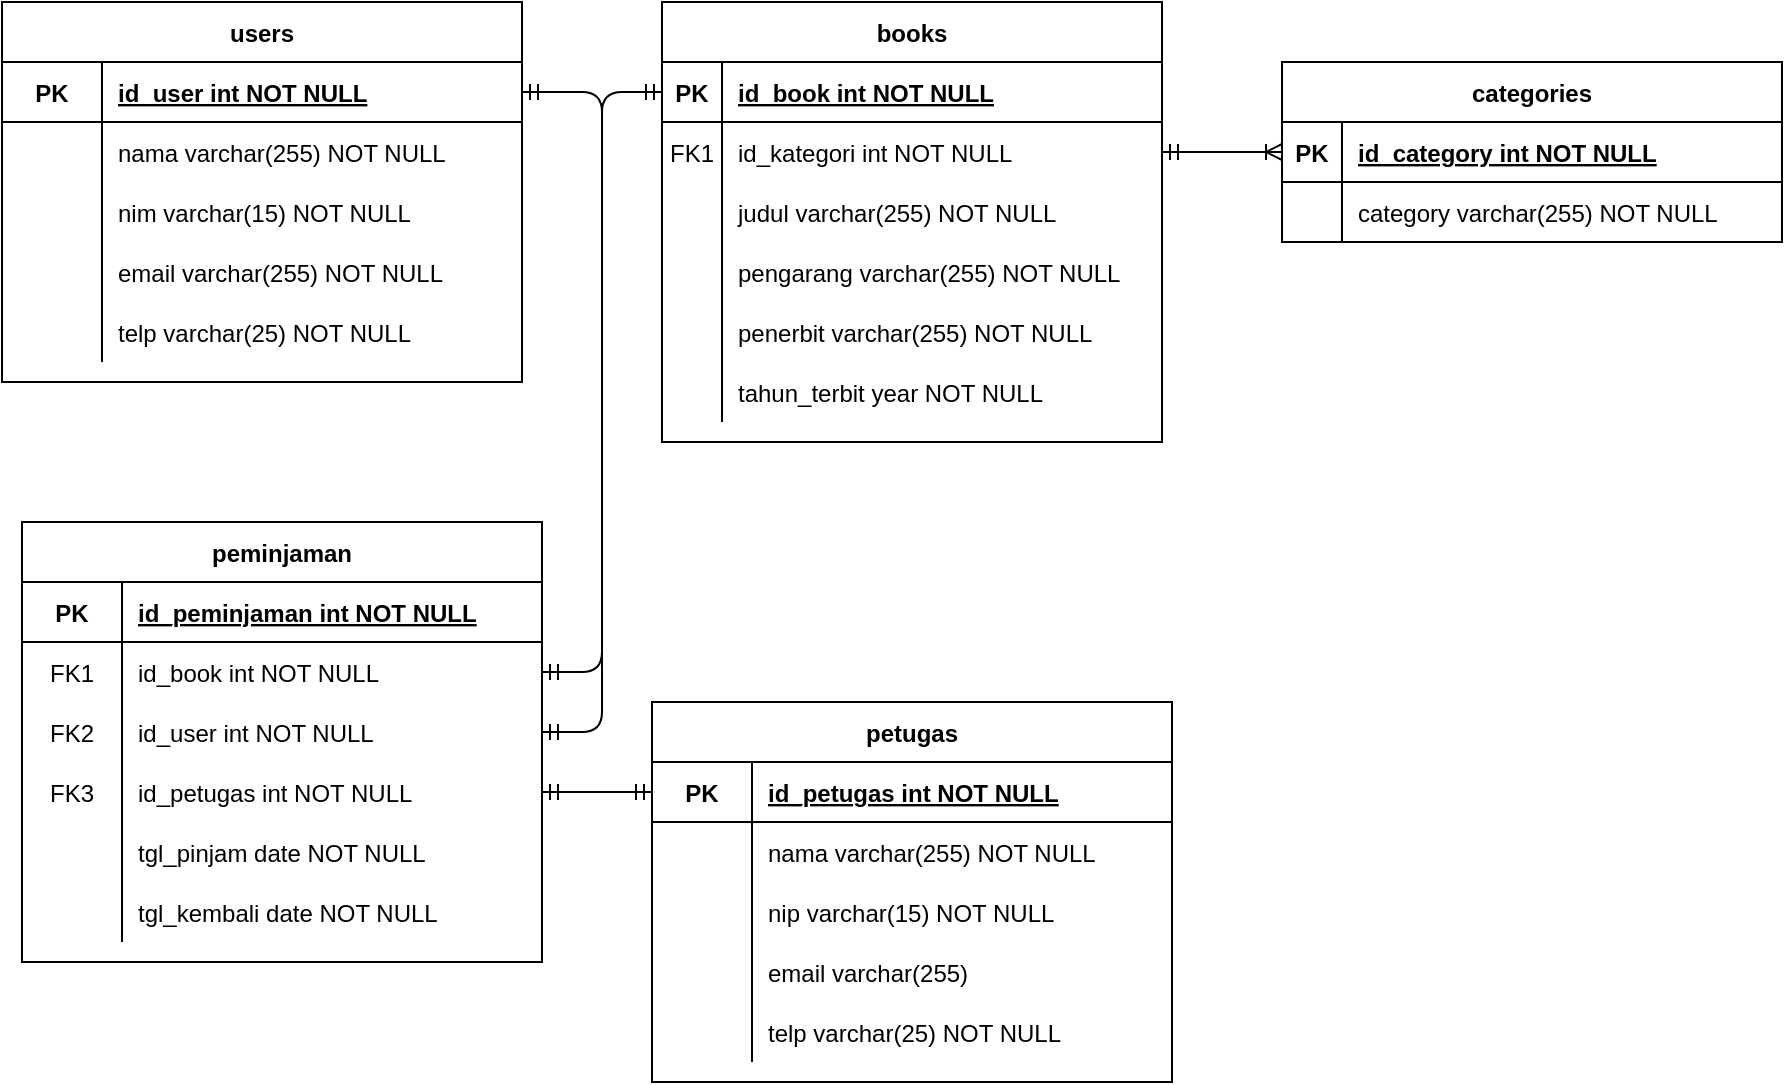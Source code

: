 <mxfile version="14.1.3" type="device"><diagram id="R2lEEEUBdFMjLlhIrx00" name="Page-1"><mxGraphModel dx="1038" dy="617" grid="1" gridSize="10" guides="1" tooltips="1" connect="1" arrows="1" fold="1" page="1" pageScale="1" pageWidth="850" pageHeight="1100" math="0" shadow="0" extFonts="Permanent Marker^https://fonts.googleapis.com/css?family=Permanent+Marker"><root><mxCell id="0"/><mxCell id="1" parent="0"/><mxCell id="C-vyLk0tnHw3VtMMgP7b-2" value="books" style="shape=table;startSize=30;container=1;collapsible=1;childLayout=tableLayout;fixedRows=1;rowLines=0;fontStyle=1;align=center;resizeLast=1;" parent="1" vertex="1"><mxGeometry x="450" y="120" width="250" height="220" as="geometry"/></mxCell><mxCell id="C-vyLk0tnHw3VtMMgP7b-3" value="" style="shape=partialRectangle;collapsible=0;dropTarget=0;pointerEvents=0;fillColor=none;points=[[0,0.5],[1,0.5]];portConstraint=eastwest;top=0;left=0;right=0;bottom=1;" parent="C-vyLk0tnHw3VtMMgP7b-2" vertex="1"><mxGeometry y="30" width="250" height="30" as="geometry"/></mxCell><mxCell id="C-vyLk0tnHw3VtMMgP7b-4" value="PK" style="shape=partialRectangle;overflow=hidden;connectable=0;fillColor=none;top=0;left=0;bottom=0;right=0;fontStyle=1;" parent="C-vyLk0tnHw3VtMMgP7b-3" vertex="1"><mxGeometry width="30" height="30" as="geometry"/></mxCell><mxCell id="C-vyLk0tnHw3VtMMgP7b-5" value="id_book int NOT NULL " style="shape=partialRectangle;overflow=hidden;connectable=0;fillColor=none;top=0;left=0;bottom=0;right=0;align=left;spacingLeft=6;fontStyle=5;" parent="C-vyLk0tnHw3VtMMgP7b-3" vertex="1"><mxGeometry x="30" width="220" height="30" as="geometry"/></mxCell><mxCell id="C-vyLk0tnHw3VtMMgP7b-6" value="" style="shape=partialRectangle;collapsible=0;dropTarget=0;pointerEvents=0;fillColor=none;points=[[0,0.5],[1,0.5]];portConstraint=eastwest;top=0;left=0;right=0;bottom=0;" parent="C-vyLk0tnHw3VtMMgP7b-2" vertex="1"><mxGeometry y="60" width="250" height="30" as="geometry"/></mxCell><mxCell id="C-vyLk0tnHw3VtMMgP7b-7" value="FK1" style="shape=partialRectangle;overflow=hidden;connectable=0;fillColor=none;top=0;left=0;bottom=0;right=0;" parent="C-vyLk0tnHw3VtMMgP7b-6" vertex="1"><mxGeometry width="30" height="30" as="geometry"/></mxCell><mxCell id="C-vyLk0tnHw3VtMMgP7b-8" value="id_kategori int NOT NULL" style="shape=partialRectangle;overflow=hidden;connectable=0;fillColor=none;top=0;left=0;bottom=0;right=0;align=left;spacingLeft=6;" parent="C-vyLk0tnHw3VtMMgP7b-6" vertex="1"><mxGeometry x="30" width="220" height="30" as="geometry"/></mxCell><mxCell id="C-vyLk0tnHw3VtMMgP7b-9" value="" style="shape=partialRectangle;collapsible=0;dropTarget=0;pointerEvents=0;fillColor=none;points=[[0,0.5],[1,0.5]];portConstraint=eastwest;top=0;left=0;right=0;bottom=0;" parent="C-vyLk0tnHw3VtMMgP7b-2" vertex="1"><mxGeometry y="90" width="250" height="30" as="geometry"/></mxCell><mxCell id="C-vyLk0tnHw3VtMMgP7b-10" value="" style="shape=partialRectangle;overflow=hidden;connectable=0;fillColor=none;top=0;left=0;bottom=0;right=0;" parent="C-vyLk0tnHw3VtMMgP7b-9" vertex="1"><mxGeometry width="30" height="30" as="geometry"/></mxCell><mxCell id="C-vyLk0tnHw3VtMMgP7b-11" value="judul varchar(255) NOT NULL" style="shape=partialRectangle;overflow=hidden;connectable=0;fillColor=none;top=0;left=0;bottom=0;right=0;align=left;spacingLeft=6;" parent="C-vyLk0tnHw3VtMMgP7b-9" vertex="1"><mxGeometry x="30" width="220" height="30" as="geometry"/></mxCell><mxCell id="diD2qz0vRANWgJotdl1_-10" value="" style="shape=partialRectangle;collapsible=0;dropTarget=0;pointerEvents=0;fillColor=none;points=[[0,0.5],[1,0.5]];portConstraint=eastwest;top=0;left=0;right=0;bottom=0;" vertex="1" parent="C-vyLk0tnHw3VtMMgP7b-2"><mxGeometry y="120" width="250" height="30" as="geometry"/></mxCell><mxCell id="diD2qz0vRANWgJotdl1_-11" value="" style="shape=partialRectangle;overflow=hidden;connectable=0;fillColor=none;top=0;left=0;bottom=0;right=0;" vertex="1" parent="diD2qz0vRANWgJotdl1_-10"><mxGeometry width="30" height="30" as="geometry"/></mxCell><mxCell id="diD2qz0vRANWgJotdl1_-12" value="pengarang varchar(255) NOT NULL" style="shape=partialRectangle;overflow=hidden;connectable=0;fillColor=none;top=0;left=0;bottom=0;right=0;align=left;spacingLeft=6;" vertex="1" parent="diD2qz0vRANWgJotdl1_-10"><mxGeometry x="30" width="220" height="30" as="geometry"/></mxCell><mxCell id="diD2qz0vRANWgJotdl1_-13" value="" style="shape=partialRectangle;collapsible=0;dropTarget=0;pointerEvents=0;fillColor=none;points=[[0,0.5],[1,0.5]];portConstraint=eastwest;top=0;left=0;right=0;bottom=0;" vertex="1" parent="C-vyLk0tnHw3VtMMgP7b-2"><mxGeometry y="150" width="250" height="30" as="geometry"/></mxCell><mxCell id="diD2qz0vRANWgJotdl1_-14" value="" style="shape=partialRectangle;overflow=hidden;connectable=0;fillColor=none;top=0;left=0;bottom=0;right=0;" vertex="1" parent="diD2qz0vRANWgJotdl1_-13"><mxGeometry width="30" height="30" as="geometry"/></mxCell><mxCell id="diD2qz0vRANWgJotdl1_-15" value="penerbit varchar(255) NOT NULL" style="shape=partialRectangle;overflow=hidden;connectable=0;fillColor=none;top=0;left=0;bottom=0;right=0;align=left;spacingLeft=6;" vertex="1" parent="diD2qz0vRANWgJotdl1_-13"><mxGeometry x="30" width="220" height="30" as="geometry"/></mxCell><mxCell id="diD2qz0vRANWgJotdl1_-16" value="" style="shape=partialRectangle;collapsible=0;dropTarget=0;pointerEvents=0;fillColor=none;points=[[0,0.5],[1,0.5]];portConstraint=eastwest;top=0;left=0;right=0;bottom=0;" vertex="1" parent="C-vyLk0tnHw3VtMMgP7b-2"><mxGeometry y="180" width="250" height="30" as="geometry"/></mxCell><mxCell id="diD2qz0vRANWgJotdl1_-17" value="" style="shape=partialRectangle;overflow=hidden;connectable=0;fillColor=none;top=0;left=0;bottom=0;right=0;" vertex="1" parent="diD2qz0vRANWgJotdl1_-16"><mxGeometry width="30" height="30" as="geometry"/></mxCell><mxCell id="diD2qz0vRANWgJotdl1_-18" value="tahun_terbit year NOT NULL" style="shape=partialRectangle;overflow=hidden;connectable=0;fillColor=none;top=0;left=0;bottom=0;right=0;align=left;spacingLeft=6;" vertex="1" parent="diD2qz0vRANWgJotdl1_-16"><mxGeometry x="30" width="220" height="30" as="geometry"/></mxCell><mxCell id="C-vyLk0tnHw3VtMMgP7b-13" value="categories" style="shape=table;startSize=30;container=1;collapsible=1;childLayout=tableLayout;fixedRows=1;rowLines=0;fontStyle=1;align=center;resizeLast=1;" parent="1" vertex="1"><mxGeometry x="760" y="150" width="250" height="90" as="geometry"/></mxCell><mxCell id="C-vyLk0tnHw3VtMMgP7b-14" value="" style="shape=partialRectangle;collapsible=0;dropTarget=0;pointerEvents=0;fillColor=none;points=[[0,0.5],[1,0.5]];portConstraint=eastwest;top=0;left=0;right=0;bottom=1;" parent="C-vyLk0tnHw3VtMMgP7b-13" vertex="1"><mxGeometry y="30" width="250" height="30" as="geometry"/></mxCell><mxCell id="C-vyLk0tnHw3VtMMgP7b-15" value="PK" style="shape=partialRectangle;overflow=hidden;connectable=0;fillColor=none;top=0;left=0;bottom=0;right=0;fontStyle=1;" parent="C-vyLk0tnHw3VtMMgP7b-14" vertex="1"><mxGeometry width="30" height="30" as="geometry"/></mxCell><mxCell id="C-vyLk0tnHw3VtMMgP7b-16" value="id_category int NOT NULL " style="shape=partialRectangle;overflow=hidden;connectable=0;fillColor=none;top=0;left=0;bottom=0;right=0;align=left;spacingLeft=6;fontStyle=5;" parent="C-vyLk0tnHw3VtMMgP7b-14" vertex="1"><mxGeometry x="30" width="220" height="30" as="geometry"/></mxCell><mxCell id="C-vyLk0tnHw3VtMMgP7b-17" value="" style="shape=partialRectangle;collapsible=0;dropTarget=0;pointerEvents=0;fillColor=none;points=[[0,0.5],[1,0.5]];portConstraint=eastwest;top=0;left=0;right=0;bottom=0;" parent="C-vyLk0tnHw3VtMMgP7b-13" vertex="1"><mxGeometry y="60" width="250" height="30" as="geometry"/></mxCell><mxCell id="C-vyLk0tnHw3VtMMgP7b-18" value="" style="shape=partialRectangle;overflow=hidden;connectable=0;fillColor=none;top=0;left=0;bottom=0;right=0;" parent="C-vyLk0tnHw3VtMMgP7b-17" vertex="1"><mxGeometry width="30" height="30" as="geometry"/></mxCell><mxCell id="C-vyLk0tnHw3VtMMgP7b-19" value="category varchar(255) NOT NULL" style="shape=partialRectangle;overflow=hidden;connectable=0;fillColor=none;top=0;left=0;bottom=0;right=0;align=left;spacingLeft=6;" parent="C-vyLk0tnHw3VtMMgP7b-17" vertex="1"><mxGeometry x="30" width="220" height="30" as="geometry"/></mxCell><mxCell id="C-vyLk0tnHw3VtMMgP7b-23" value="users" style="shape=table;startSize=30;container=1;collapsible=1;childLayout=tableLayout;fixedRows=1;rowLines=0;fontStyle=1;align=center;resizeLast=1;" parent="1" vertex="1"><mxGeometry x="120" y="120" width="260" height="190" as="geometry"/></mxCell><mxCell id="C-vyLk0tnHw3VtMMgP7b-24" value="" style="shape=partialRectangle;collapsible=0;dropTarget=0;pointerEvents=0;fillColor=none;points=[[0,0.5],[1,0.5]];portConstraint=eastwest;top=0;left=0;right=0;bottom=1;" parent="C-vyLk0tnHw3VtMMgP7b-23" vertex="1"><mxGeometry y="30" width="260" height="30" as="geometry"/></mxCell><mxCell id="C-vyLk0tnHw3VtMMgP7b-25" value="PK" style="shape=partialRectangle;overflow=hidden;connectable=0;fillColor=none;top=0;left=0;bottom=0;right=0;fontStyle=1;" parent="C-vyLk0tnHw3VtMMgP7b-24" vertex="1"><mxGeometry width="50" height="30" as="geometry"/></mxCell><mxCell id="C-vyLk0tnHw3VtMMgP7b-26" value="id_user int NOT NULL" style="shape=partialRectangle;overflow=hidden;connectable=0;fillColor=none;top=0;left=0;bottom=0;right=0;align=left;spacingLeft=6;fontStyle=5;" parent="C-vyLk0tnHw3VtMMgP7b-24" vertex="1"><mxGeometry x="50" width="210" height="30" as="geometry"/></mxCell><mxCell id="C-vyLk0tnHw3VtMMgP7b-27" value="" style="shape=partialRectangle;collapsible=0;dropTarget=0;pointerEvents=0;fillColor=none;points=[[0,0.5],[1,0.5]];portConstraint=eastwest;top=0;left=0;right=0;bottom=0;" parent="C-vyLk0tnHw3VtMMgP7b-23" vertex="1"><mxGeometry y="60" width="260" height="30" as="geometry"/></mxCell><mxCell id="C-vyLk0tnHw3VtMMgP7b-28" value="" style="shape=partialRectangle;overflow=hidden;connectable=0;fillColor=none;top=0;left=0;bottom=0;right=0;" parent="C-vyLk0tnHw3VtMMgP7b-27" vertex="1"><mxGeometry width="50" height="30" as="geometry"/></mxCell><mxCell id="C-vyLk0tnHw3VtMMgP7b-29" value="nama varchar(255) NOT NULL" style="shape=partialRectangle;overflow=hidden;connectable=0;fillColor=none;top=0;left=0;bottom=0;right=0;align=left;spacingLeft=6;" parent="C-vyLk0tnHw3VtMMgP7b-27" vertex="1"><mxGeometry x="50" width="210" height="30" as="geometry"/></mxCell><mxCell id="diD2qz0vRANWgJotdl1_-1" value="" style="shape=partialRectangle;collapsible=0;dropTarget=0;pointerEvents=0;fillColor=none;points=[[0,0.5],[1,0.5]];portConstraint=eastwest;top=0;left=0;right=0;bottom=0;" vertex="1" parent="C-vyLk0tnHw3VtMMgP7b-23"><mxGeometry y="90" width="260" height="30" as="geometry"/></mxCell><mxCell id="diD2qz0vRANWgJotdl1_-2" value="" style="shape=partialRectangle;overflow=hidden;connectable=0;fillColor=none;top=0;left=0;bottom=0;right=0;" vertex="1" parent="diD2qz0vRANWgJotdl1_-1"><mxGeometry width="50" height="30" as="geometry"/></mxCell><mxCell id="diD2qz0vRANWgJotdl1_-3" value="nim varchar(15) NOT NULL" style="shape=partialRectangle;overflow=hidden;connectable=0;fillColor=none;top=0;left=0;bottom=0;right=0;align=left;spacingLeft=6;" vertex="1" parent="diD2qz0vRANWgJotdl1_-1"><mxGeometry x="50" width="210" height="30" as="geometry"/></mxCell><mxCell id="diD2qz0vRANWgJotdl1_-4" value="" style="shape=partialRectangle;collapsible=0;dropTarget=0;pointerEvents=0;fillColor=none;points=[[0,0.5],[1,0.5]];portConstraint=eastwest;top=0;left=0;right=0;bottom=0;" vertex="1" parent="C-vyLk0tnHw3VtMMgP7b-23"><mxGeometry y="120" width="260" height="30" as="geometry"/></mxCell><mxCell id="diD2qz0vRANWgJotdl1_-5" value="" style="shape=partialRectangle;overflow=hidden;connectable=0;fillColor=none;top=0;left=0;bottom=0;right=0;" vertex="1" parent="diD2qz0vRANWgJotdl1_-4"><mxGeometry width="50" height="30" as="geometry"/></mxCell><mxCell id="diD2qz0vRANWgJotdl1_-6" value="email varchar(255) NOT NULL" style="shape=partialRectangle;overflow=hidden;connectable=0;fillColor=none;top=0;left=0;bottom=0;right=0;align=left;spacingLeft=6;" vertex="1" parent="diD2qz0vRANWgJotdl1_-4"><mxGeometry x="50" width="210" height="30" as="geometry"/></mxCell><mxCell id="diD2qz0vRANWgJotdl1_-7" value="" style="shape=partialRectangle;collapsible=0;dropTarget=0;pointerEvents=0;fillColor=none;points=[[0,0.5],[1,0.5]];portConstraint=eastwest;top=0;left=0;right=0;bottom=0;" vertex="1" parent="C-vyLk0tnHw3VtMMgP7b-23"><mxGeometry y="150" width="260" height="30" as="geometry"/></mxCell><mxCell id="diD2qz0vRANWgJotdl1_-8" value="" style="shape=partialRectangle;overflow=hidden;connectable=0;fillColor=none;top=0;left=0;bottom=0;right=0;" vertex="1" parent="diD2qz0vRANWgJotdl1_-7"><mxGeometry width="50" height="30" as="geometry"/></mxCell><mxCell id="diD2qz0vRANWgJotdl1_-9" value="telp varchar(25) NOT NULL" style="shape=partialRectangle;overflow=hidden;connectable=0;fillColor=none;top=0;left=0;bottom=0;right=0;align=left;spacingLeft=6;" vertex="1" parent="diD2qz0vRANWgJotdl1_-7"><mxGeometry x="50" width="210" height="30" as="geometry"/></mxCell><mxCell id="diD2qz0vRANWgJotdl1_-19" value="peminjaman" style="shape=table;startSize=30;container=1;collapsible=1;childLayout=tableLayout;fixedRows=1;rowLines=0;fontStyle=1;align=center;resizeLast=1;" vertex="1" parent="1"><mxGeometry x="130" y="380" width="260" height="220" as="geometry"/></mxCell><mxCell id="diD2qz0vRANWgJotdl1_-20" value="" style="shape=partialRectangle;collapsible=0;dropTarget=0;pointerEvents=0;fillColor=none;points=[[0,0.5],[1,0.5]];portConstraint=eastwest;top=0;left=0;right=0;bottom=1;" vertex="1" parent="diD2qz0vRANWgJotdl1_-19"><mxGeometry y="30" width="260" height="30" as="geometry"/></mxCell><mxCell id="diD2qz0vRANWgJotdl1_-21" value="PK" style="shape=partialRectangle;overflow=hidden;connectable=0;fillColor=none;top=0;left=0;bottom=0;right=0;fontStyle=1;" vertex="1" parent="diD2qz0vRANWgJotdl1_-20"><mxGeometry width="50" height="30" as="geometry"/></mxCell><mxCell id="diD2qz0vRANWgJotdl1_-22" value="id_peminjaman int NOT NULL" style="shape=partialRectangle;overflow=hidden;connectable=0;fillColor=none;top=0;left=0;bottom=0;right=0;align=left;spacingLeft=6;fontStyle=5;" vertex="1" parent="diD2qz0vRANWgJotdl1_-20"><mxGeometry x="50" width="210" height="30" as="geometry"/></mxCell><mxCell id="diD2qz0vRANWgJotdl1_-23" value="" style="shape=partialRectangle;collapsible=0;dropTarget=0;pointerEvents=0;fillColor=none;points=[[0,0.5],[1,0.5]];portConstraint=eastwest;top=0;left=0;right=0;bottom=0;" vertex="1" parent="diD2qz0vRANWgJotdl1_-19"><mxGeometry y="60" width="260" height="30" as="geometry"/></mxCell><mxCell id="diD2qz0vRANWgJotdl1_-24" value="FK1" style="shape=partialRectangle;overflow=hidden;connectable=0;fillColor=none;top=0;left=0;bottom=0;right=0;" vertex="1" parent="diD2qz0vRANWgJotdl1_-23"><mxGeometry width="50" height="30" as="geometry"/></mxCell><mxCell id="diD2qz0vRANWgJotdl1_-25" value="id_book int NOT NULL" style="shape=partialRectangle;overflow=hidden;connectable=0;fillColor=none;top=0;left=0;bottom=0;right=0;align=left;spacingLeft=6;" vertex="1" parent="diD2qz0vRANWgJotdl1_-23"><mxGeometry x="50" width="210" height="30" as="geometry"/></mxCell><mxCell id="diD2qz0vRANWgJotdl1_-26" value="" style="shape=partialRectangle;collapsible=0;dropTarget=0;pointerEvents=0;fillColor=none;points=[[0,0.5],[1,0.5]];portConstraint=eastwest;top=0;left=0;right=0;bottom=0;" vertex="1" parent="diD2qz0vRANWgJotdl1_-19"><mxGeometry y="90" width="260" height="30" as="geometry"/></mxCell><mxCell id="diD2qz0vRANWgJotdl1_-27" value="FK2" style="shape=partialRectangle;overflow=hidden;connectable=0;fillColor=none;top=0;left=0;bottom=0;right=0;" vertex="1" parent="diD2qz0vRANWgJotdl1_-26"><mxGeometry width="50" height="30" as="geometry"/></mxCell><mxCell id="diD2qz0vRANWgJotdl1_-28" value="id_user int NOT NULL" style="shape=partialRectangle;overflow=hidden;connectable=0;fillColor=none;top=0;left=0;bottom=0;right=0;align=left;spacingLeft=6;" vertex="1" parent="diD2qz0vRANWgJotdl1_-26"><mxGeometry x="50" width="210" height="30" as="geometry"/></mxCell><mxCell id="diD2qz0vRANWgJotdl1_-35" value="" style="shape=partialRectangle;collapsible=0;dropTarget=0;pointerEvents=0;fillColor=none;points=[[0,0.5],[1,0.5]];portConstraint=eastwest;top=0;left=0;right=0;bottom=0;" vertex="1" parent="diD2qz0vRANWgJotdl1_-19"><mxGeometry y="120" width="260" height="30" as="geometry"/></mxCell><mxCell id="diD2qz0vRANWgJotdl1_-36" value="FK3" style="shape=partialRectangle;overflow=hidden;connectable=0;fillColor=none;top=0;left=0;bottom=0;right=0;" vertex="1" parent="diD2qz0vRANWgJotdl1_-35"><mxGeometry width="50" height="30" as="geometry"/></mxCell><mxCell id="diD2qz0vRANWgJotdl1_-37" value="id_petugas int NOT NULL" style="shape=partialRectangle;overflow=hidden;connectable=0;fillColor=none;top=0;left=0;bottom=0;right=0;align=left;spacingLeft=6;" vertex="1" parent="diD2qz0vRANWgJotdl1_-35"><mxGeometry x="50" width="210" height="30" as="geometry"/></mxCell><mxCell id="diD2qz0vRANWgJotdl1_-29" value="" style="shape=partialRectangle;collapsible=0;dropTarget=0;pointerEvents=0;fillColor=none;points=[[0,0.5],[1,0.5]];portConstraint=eastwest;top=0;left=0;right=0;bottom=0;" vertex="1" parent="diD2qz0vRANWgJotdl1_-19"><mxGeometry y="150" width="260" height="30" as="geometry"/></mxCell><mxCell id="diD2qz0vRANWgJotdl1_-30" value="" style="shape=partialRectangle;overflow=hidden;connectable=0;fillColor=none;top=0;left=0;bottom=0;right=0;" vertex="1" parent="diD2qz0vRANWgJotdl1_-29"><mxGeometry width="50" height="30" as="geometry"/></mxCell><mxCell id="diD2qz0vRANWgJotdl1_-31" value="tgl_pinjam date NOT NULL" style="shape=partialRectangle;overflow=hidden;connectable=0;fillColor=none;top=0;left=0;bottom=0;right=0;align=left;spacingLeft=6;" vertex="1" parent="diD2qz0vRANWgJotdl1_-29"><mxGeometry x="50" width="210" height="30" as="geometry"/></mxCell><mxCell id="diD2qz0vRANWgJotdl1_-32" value="" style="shape=partialRectangle;collapsible=0;dropTarget=0;pointerEvents=0;fillColor=none;points=[[0,0.5],[1,0.5]];portConstraint=eastwest;top=0;left=0;right=0;bottom=0;" vertex="1" parent="diD2qz0vRANWgJotdl1_-19"><mxGeometry y="180" width="260" height="30" as="geometry"/></mxCell><mxCell id="diD2qz0vRANWgJotdl1_-33" value="" style="shape=partialRectangle;overflow=hidden;connectable=0;fillColor=none;top=0;left=0;bottom=0;right=0;" vertex="1" parent="diD2qz0vRANWgJotdl1_-32"><mxGeometry width="50" height="30" as="geometry"/></mxCell><mxCell id="diD2qz0vRANWgJotdl1_-34" value="tgl_kembali date NOT NULL" style="shape=partialRectangle;overflow=hidden;connectable=0;fillColor=none;top=0;left=0;bottom=0;right=0;align=left;spacingLeft=6;" vertex="1" parent="diD2qz0vRANWgJotdl1_-32"><mxGeometry x="50" width="210" height="30" as="geometry"/></mxCell><mxCell id="diD2qz0vRANWgJotdl1_-38" value="petugas" style="shape=table;startSize=30;container=1;collapsible=1;childLayout=tableLayout;fixedRows=1;rowLines=0;fontStyle=1;align=center;resizeLast=1;" vertex="1" parent="1"><mxGeometry x="445" y="470" width="260" height="190" as="geometry"/></mxCell><mxCell id="diD2qz0vRANWgJotdl1_-39" value="" style="shape=partialRectangle;collapsible=0;dropTarget=0;pointerEvents=0;fillColor=none;points=[[0,0.5],[1,0.5]];portConstraint=eastwest;top=0;left=0;right=0;bottom=1;" vertex="1" parent="diD2qz0vRANWgJotdl1_-38"><mxGeometry y="30" width="260" height="30" as="geometry"/></mxCell><mxCell id="diD2qz0vRANWgJotdl1_-40" value="PK" style="shape=partialRectangle;overflow=hidden;connectable=0;fillColor=none;top=0;left=0;bottom=0;right=0;fontStyle=1;" vertex="1" parent="diD2qz0vRANWgJotdl1_-39"><mxGeometry width="50" height="30" as="geometry"/></mxCell><mxCell id="diD2qz0vRANWgJotdl1_-41" value="id_petugas int NOT NULL" style="shape=partialRectangle;overflow=hidden;connectable=0;fillColor=none;top=0;left=0;bottom=0;right=0;align=left;spacingLeft=6;fontStyle=5;" vertex="1" parent="diD2qz0vRANWgJotdl1_-39"><mxGeometry x="50" width="210" height="30" as="geometry"/></mxCell><mxCell id="diD2qz0vRANWgJotdl1_-42" value="" style="shape=partialRectangle;collapsible=0;dropTarget=0;pointerEvents=0;fillColor=none;points=[[0,0.5],[1,0.5]];portConstraint=eastwest;top=0;left=0;right=0;bottom=0;" vertex="1" parent="diD2qz0vRANWgJotdl1_-38"><mxGeometry y="60" width="260" height="30" as="geometry"/></mxCell><mxCell id="diD2qz0vRANWgJotdl1_-43" value="" style="shape=partialRectangle;overflow=hidden;connectable=0;fillColor=none;top=0;left=0;bottom=0;right=0;" vertex="1" parent="diD2qz0vRANWgJotdl1_-42"><mxGeometry width="50" height="30" as="geometry"/></mxCell><mxCell id="diD2qz0vRANWgJotdl1_-44" value="nama varchar(255) NOT NULL" style="shape=partialRectangle;overflow=hidden;connectable=0;fillColor=none;top=0;left=0;bottom=0;right=0;align=left;spacingLeft=6;" vertex="1" parent="diD2qz0vRANWgJotdl1_-42"><mxGeometry x="50" width="210" height="30" as="geometry"/></mxCell><mxCell id="diD2qz0vRANWgJotdl1_-45" value="" style="shape=partialRectangle;collapsible=0;dropTarget=0;pointerEvents=0;fillColor=none;points=[[0,0.5],[1,0.5]];portConstraint=eastwest;top=0;left=0;right=0;bottom=0;" vertex="1" parent="diD2qz0vRANWgJotdl1_-38"><mxGeometry y="90" width="260" height="30" as="geometry"/></mxCell><mxCell id="diD2qz0vRANWgJotdl1_-46" value="" style="shape=partialRectangle;overflow=hidden;connectable=0;fillColor=none;top=0;left=0;bottom=0;right=0;" vertex="1" parent="diD2qz0vRANWgJotdl1_-45"><mxGeometry width="50" height="30" as="geometry"/></mxCell><mxCell id="diD2qz0vRANWgJotdl1_-47" value="nip varchar(15) NOT NULL" style="shape=partialRectangle;overflow=hidden;connectable=0;fillColor=none;top=0;left=0;bottom=0;right=0;align=left;spacingLeft=6;" vertex="1" parent="diD2qz0vRANWgJotdl1_-45"><mxGeometry x="50" width="210" height="30" as="geometry"/></mxCell><mxCell id="diD2qz0vRANWgJotdl1_-48" value="" style="shape=partialRectangle;collapsible=0;dropTarget=0;pointerEvents=0;fillColor=none;points=[[0,0.5],[1,0.5]];portConstraint=eastwest;top=0;left=0;right=0;bottom=0;" vertex="1" parent="diD2qz0vRANWgJotdl1_-38"><mxGeometry y="120" width="260" height="30" as="geometry"/></mxCell><mxCell id="diD2qz0vRANWgJotdl1_-49" value="" style="shape=partialRectangle;overflow=hidden;connectable=0;fillColor=none;top=0;left=0;bottom=0;right=0;" vertex="1" parent="diD2qz0vRANWgJotdl1_-48"><mxGeometry width="50" height="30" as="geometry"/></mxCell><mxCell id="diD2qz0vRANWgJotdl1_-50" value="email varchar(255)" style="shape=partialRectangle;overflow=hidden;connectable=0;fillColor=none;top=0;left=0;bottom=0;right=0;align=left;spacingLeft=6;" vertex="1" parent="diD2qz0vRANWgJotdl1_-48"><mxGeometry x="50" width="210" height="30" as="geometry"/></mxCell><mxCell id="diD2qz0vRANWgJotdl1_-51" value="" style="shape=partialRectangle;collapsible=0;dropTarget=0;pointerEvents=0;fillColor=none;points=[[0,0.5],[1,0.5]];portConstraint=eastwest;top=0;left=0;right=0;bottom=0;" vertex="1" parent="diD2qz0vRANWgJotdl1_-38"><mxGeometry y="150" width="260" height="30" as="geometry"/></mxCell><mxCell id="diD2qz0vRANWgJotdl1_-52" value="" style="shape=partialRectangle;overflow=hidden;connectable=0;fillColor=none;top=0;left=0;bottom=0;right=0;" vertex="1" parent="diD2qz0vRANWgJotdl1_-51"><mxGeometry width="50" height="30" as="geometry"/></mxCell><mxCell id="diD2qz0vRANWgJotdl1_-53" value="telp varchar(25) NOT NULL" style="shape=partialRectangle;overflow=hidden;connectable=0;fillColor=none;top=0;left=0;bottom=0;right=0;align=left;spacingLeft=6;" vertex="1" parent="diD2qz0vRANWgJotdl1_-51"><mxGeometry x="50" width="210" height="30" as="geometry"/></mxCell><mxCell id="diD2qz0vRANWgJotdl1_-58" value="" style="edgeStyle=entityRelationEdgeStyle;fontSize=12;html=1;endArrow=ERmandOne;startArrow=ERmandOne;entryX=0;entryY=0.5;entryDx=0;entryDy=0;" edge="1" parent="1" target="diD2qz0vRANWgJotdl1_-39"><mxGeometry width="100" height="100" relative="1" as="geometry"><mxPoint x="390" y="515" as="sourcePoint"/><mxPoint x="490" y="320" as="targetPoint"/></mxGeometry></mxCell><mxCell id="diD2qz0vRANWgJotdl1_-60" value="" style="edgeStyle=entityRelationEdgeStyle;fontSize=12;html=1;endArrow=ERoneToMany;startArrow=ERmandOne;entryX=0;entryY=0.5;entryDx=0;entryDy=0;exitX=1;exitY=0.5;exitDx=0;exitDy=0;" edge="1" parent="1" source="C-vyLk0tnHw3VtMMgP7b-6" target="C-vyLk0tnHw3VtMMgP7b-14"><mxGeometry width="100" height="100" relative="1" as="geometry"><mxPoint x="690" y="420" as="sourcePoint"/><mxPoint x="790" y="320" as="targetPoint"/></mxGeometry></mxCell><mxCell id="diD2qz0vRANWgJotdl1_-61" value="" style="edgeStyle=entityRelationEdgeStyle;fontSize=12;html=1;endArrow=ERmandOne;startArrow=ERmandOne;entryX=1;entryY=0.5;entryDx=0;entryDy=0;" edge="1" parent="1" target="C-vyLk0tnHw3VtMMgP7b-24"><mxGeometry width="100" height="100" relative="1" as="geometry"><mxPoint x="390" y="485" as="sourcePoint"/><mxPoint x="110" y="165" as="targetPoint"/></mxGeometry></mxCell><mxCell id="diD2qz0vRANWgJotdl1_-63" value="" style="edgeStyle=entityRelationEdgeStyle;fontSize=12;html=1;endArrow=ERmandOne;startArrow=ERmandOne;entryX=0;entryY=0.5;entryDx=0;entryDy=0;" edge="1" parent="1" target="C-vyLk0tnHw3VtMMgP7b-3"><mxGeometry width="100" height="100" relative="1" as="geometry"><mxPoint x="390" y="455" as="sourcePoint"/><mxPoint x="490" y="320" as="targetPoint"/></mxGeometry></mxCell></root></mxGraphModel></diagram></mxfile>